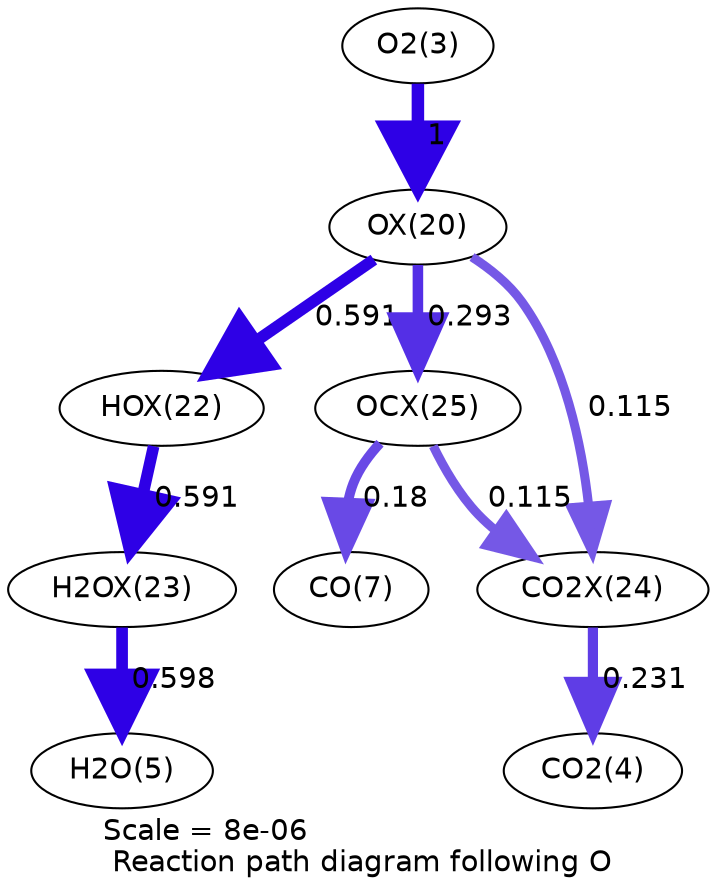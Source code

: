 digraph reaction_paths {
center=1;
s5 -> s24[fontname="Helvetica", penwidth=6, arrowsize=3, color="0.7, 1.5, 0.9"
, label=" 1"];
s24 -> s26[fontname="Helvetica", penwidth=5.6, arrowsize=2.8, color="0.7, 1.09, 0.9"
, label=" 0.591"];
s24 -> s29[fontname="Helvetica", penwidth=5.07, arrowsize=2.54, color="0.7, 0.793, 0.9"
, label=" 0.293"];
s24 -> s28[fontname="Helvetica", penwidth=4.37, arrowsize=2.18, color="0.7, 0.615, 0.9"
, label=" 0.115"];
s26 -> s27[fontname="Helvetica", penwidth=5.6, arrowsize=2.8, color="0.7, 1.09, 0.9"
, label=" 0.591"];
s27 -> s7[fontname="Helvetica", penwidth=5.61, arrowsize=2.81, color="0.7, 1.1, 0.9"
, label=" 0.598"];
s29 -> s9[fontname="Helvetica", penwidth=4.7, arrowsize=2.35, color="0.7, 0.68, 0.9"
, label=" 0.18"];
s29 -> s28[fontname="Helvetica", penwidth=4.37, arrowsize=2.18, color="0.7, 0.615, 0.9"
, label=" 0.115"];
s28 -> s6[fontname="Helvetica", penwidth=4.89, arrowsize=2.45, color="0.7, 0.731, 0.9"
, label=" 0.231"];
s5 [ fontname="Helvetica", label="O2(3)"];
s6 [ fontname="Helvetica", label="CO2(4)"];
s7 [ fontname="Helvetica", label="H2O(5)"];
s9 [ fontname="Helvetica", label="CO(7)"];
s24 [ fontname="Helvetica", label="OX(20)"];
s26 [ fontname="Helvetica", label="HOX(22)"];
s27 [ fontname="Helvetica", label="H2OX(23)"];
s28 [ fontname="Helvetica", label="CO2X(24)"];
s29 [ fontname="Helvetica", label="OCX(25)"];
 label = "Scale = 8e-06\l Reaction path diagram following O";
 fontname = "Helvetica";
}
